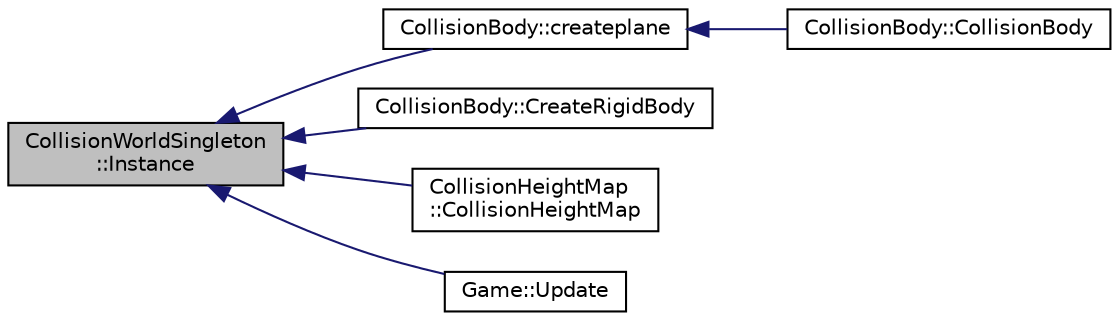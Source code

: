 digraph "CollisionWorldSingleton::Instance"
{
  edge [fontname="Helvetica",fontsize="10",labelfontname="Helvetica",labelfontsize="10"];
  node [fontname="Helvetica",fontsize="10",shape=record];
  rankdir="LR";
  Node1 [label="CollisionWorldSingleton\l::Instance",height=0.2,width=0.4,color="black", fillcolor="grey75", style="filled" fontcolor="black"];
  Node1 -> Node2 [dir="back",color="midnightblue",fontsize="10",style="solid",fontname="Helvetica"];
  Node2 [label="CollisionBody::createplane",height=0.2,width=0.4,color="black", fillcolor="white", style="filled",URL="$class_collision_body.html#aad2605af7cb658f784d72deeab27c4f1",tooltip="Createplanes. "];
  Node2 -> Node3 [dir="back",color="midnightblue",fontsize="10",style="solid",fontname="Helvetica"];
  Node3 [label="CollisionBody::CollisionBody",height=0.2,width=0.4,color="black", fillcolor="white", style="filled",URL="$class_collision_body.html#ae3b5a2b25c8f4587863156e0c6496ed0",tooltip="Constructor. "];
  Node1 -> Node4 [dir="back",color="midnightblue",fontsize="10",style="solid",fontname="Helvetica"];
  Node4 [label="CollisionBody::CreateRigidBody",height=0.2,width=0.4,color="black", fillcolor="white", style="filled",URL="$class_collision_body.html#af3226e080ca5a940b9fe17a11a584117",tooltip="Creates a square rigid body that can be moved around. "];
  Node1 -> Node5 [dir="back",color="midnightblue",fontsize="10",style="solid",fontname="Helvetica"];
  Node5 [label="CollisionHeightMap\l::CollisionHeightMap",height=0.2,width=0.4,color="black", fillcolor="white", style="filled",URL="$class_collision_height_map.html#a58b1abee25040e1bc0bc6846c1db0360",tooltip="Constructor. "];
  Node1 -> Node6 [dir="back",color="midnightblue",fontsize="10",style="solid",fontname="Helvetica"];
  Node6 [label="Game::Update",height=0.2,width=0.4,color="black", fillcolor="white", style="filled",URL="$class_game.html#a1c5373c68261c54aff03e6abe40fee52",tooltip="updates all objects that require it "];
}
